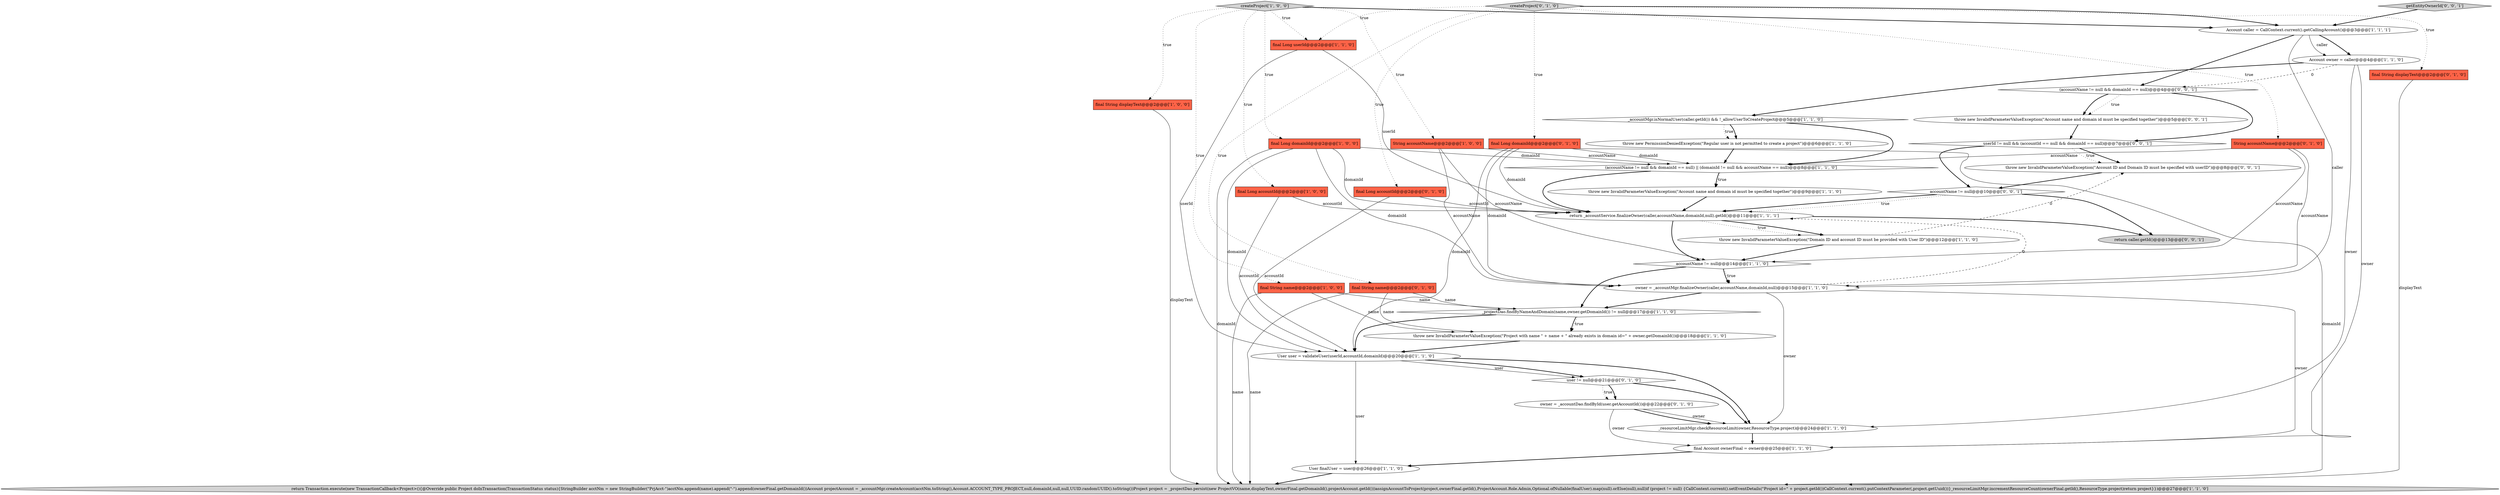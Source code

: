 digraph {
38 [style = filled, label = "throw new InvalidParameterValueException(\"Account ID and Domain ID must be specified with userID\")@@@8@@@['0', '0', '1']", fillcolor = white, shape = ellipse image = "AAA0AAABBB3BBB"];
15 [style = filled, label = "String accountName@@@2@@@['1', '0', '0']", fillcolor = tomato, shape = box image = "AAA0AAABBB1BBB"];
21 [style = filled, label = "throw new InvalidParameterValueException(\"Project with name \" + name + \" already exists in domain id=\" + owner.getDomainId())@@@18@@@['1', '1', '0']", fillcolor = white, shape = ellipse image = "AAA0AAABBB1BBB"];
34 [style = filled, label = "userId != null && (accountId == null && domainId == null)@@@7@@@['0', '0', '1']", fillcolor = white, shape = diamond image = "AAA0AAABBB3BBB"];
0 [style = filled, label = "owner = _accountMgr.finalizeOwner(caller,accountName,domainId,null)@@@15@@@['1', '1', '0']", fillcolor = white, shape = ellipse image = "AAA0AAABBB1BBB"];
22 [style = filled, label = "return Transaction.execute(new TransactionCallback<Project>(){@Override public Project doInTransaction(TransactionStatus status){StringBuilder acctNm = new StringBuilder(\"PrjAcct-\")acctNm.append(name).append(\"-\").append(ownerFinal.getDomainId())Account projectAccount = _accountMgr.createAccount(acctNm.toString(),Account.ACCOUNT_TYPE_PROJECT,null,domainId,null,null,UUID.randomUUID().toString())Project project = _projectDao.persist(new ProjectVO(name,displayText,ownerFinal.getDomainId(),projectAccount.getId()))assignAccountToProject(project,ownerFinal.getId(),ProjectAccount.Role.Admin,Optional.ofNullable(finalUser).map(null).orElse(null),null)if (project != null) {CallContext.current().setEventDetails(\"Project id=\" + project.getId())CallContext.current().putContextParameter(,project.getUuid())}_resourceLimitMgr.incrementResourceCount(ownerFinal.getId(),ResourceType.project)return project}})@@@27@@@['1', '1', '0']", fillcolor = lightgray, shape = ellipse image = "AAA0AAABBB1BBB"];
12 [style = filled, label = "final Account ownerFinal = owner@@@25@@@['1', '1', '0']", fillcolor = white, shape = ellipse image = "AAA0AAABBB1BBB"];
36 [style = filled, label = "getEntityOwnerId['0', '0', '1']", fillcolor = lightgray, shape = diamond image = "AAA0AAABBB3BBB"];
6 [style = filled, label = "Account caller = CallContext.current().getCallingAccount()@@@3@@@['1', '1', '1']", fillcolor = white, shape = ellipse image = "AAA0AAABBB1BBB"];
2 [style = filled, label = "final Long domainId@@@2@@@['1', '0', '0']", fillcolor = tomato, shape = box image = "AAA0AAABBB1BBB"];
10 [style = filled, label = "final Long accountId@@@2@@@['1', '0', '0']", fillcolor = tomato, shape = box image = "AAA0AAABBB1BBB"];
1 [style = filled, label = "accountName != null@@@14@@@['1', '1', '0']", fillcolor = white, shape = diamond image = "AAA0AAABBB1BBB"];
33 [style = filled, label = "accountName != null@@@10@@@['0', '0', '1']", fillcolor = white, shape = diamond image = "AAA0AAABBB3BBB"];
14 [style = filled, label = "throw new InvalidParameterValueException(\"Domain ID and account ID must be provided with User ID\")@@@12@@@['1', '1', '0']", fillcolor = white, shape = ellipse image = "AAA0AAABBB1BBB"];
17 [style = filled, label = "throw new InvalidParameterValueException(\"Account name and domain id must be specified together\")@@@9@@@['1', '1', '0']", fillcolor = white, shape = ellipse image = "AAA0AAABBB1BBB"];
8 [style = filled, label = "createProject['1', '0', '0']", fillcolor = lightgray, shape = diamond image = "AAA0AAABBB1BBB"];
4 [style = filled, label = "User user = validateUser(userId,accountId,domainId)@@@20@@@['1', '1', '0']", fillcolor = white, shape = ellipse image = "AAA0AAABBB1BBB"];
20 [style = filled, label = "return _accountService.finalizeOwner(caller,accountName,domainId,null).getId()@@@11@@@['1', '1', '1']", fillcolor = white, shape = ellipse image = "AAA0AAABBB1BBB"];
23 [style = filled, label = "(accountName != null && domainId == null) || (domainId != null && accountName == null)@@@8@@@['1', '1', '0']", fillcolor = white, shape = diamond image = "AAA0AAABBB1BBB"];
29 [style = filled, label = "String accountName@@@2@@@['0', '1', '0']", fillcolor = tomato, shape = box image = "AAA0AAABBB2BBB"];
18 [style = filled, label = "Account owner = caller@@@4@@@['1', '1', '0']", fillcolor = white, shape = ellipse image = "AAA0AAABBB1BBB"];
19 [style = filled, label = "final Long userId@@@2@@@['1', '1', '0']", fillcolor = tomato, shape = box image = "AAA0AAABBB1BBB"];
5 [style = filled, label = "_projectDao.findByNameAndDomain(name,owner.getDomainId()) != null@@@17@@@['1', '1', '0']", fillcolor = white, shape = diamond image = "AAA0AAABBB1BBB"];
26 [style = filled, label = "createProject['0', '1', '0']", fillcolor = lightgray, shape = diamond image = "AAA0AAABBB2BBB"];
31 [style = filled, label = "final Long accountId@@@2@@@['0', '1', '0']", fillcolor = tomato, shape = box image = "AAA0AAABBB2BBB"];
13 [style = filled, label = "final String name@@@2@@@['1', '0', '0']", fillcolor = tomato, shape = box image = "AAA0AAABBB1BBB"];
27 [style = filled, label = "final Long domainId@@@2@@@['0', '1', '0']", fillcolor = tomato, shape = box image = "AAA0AAABBB2BBB"];
16 [style = filled, label = "User finalUser = user@@@26@@@['1', '1', '0']", fillcolor = white, shape = ellipse image = "AAA0AAABBB1BBB"];
25 [style = filled, label = "user != null@@@21@@@['0', '1', '0']", fillcolor = white, shape = diamond image = "AAA1AAABBB2BBB"];
30 [style = filled, label = "owner = _accountDao.findById(user.getAccountId())@@@22@@@['0', '1', '0']", fillcolor = white, shape = ellipse image = "AAA1AAABBB2BBB"];
37 [style = filled, label = "return caller.getId()@@@13@@@['0', '0', '1']", fillcolor = lightgray, shape = ellipse image = "AAA0AAABBB3BBB"];
32 [style = filled, label = "throw new InvalidParameterValueException(\"Account name and domain id must be specified together\")@@@5@@@['0', '0', '1']", fillcolor = white, shape = ellipse image = "AAA0AAABBB3BBB"];
28 [style = filled, label = "final String name@@@2@@@['0', '1', '0']", fillcolor = tomato, shape = box image = "AAA0AAABBB2BBB"];
7 [style = filled, label = "throw new PermissionDeniedException(\"Regular user is not permitted to create a project\")@@@6@@@['1', '1', '0']", fillcolor = white, shape = ellipse image = "AAA0AAABBB1BBB"];
9 [style = filled, label = "final String displayText@@@2@@@['1', '0', '0']", fillcolor = tomato, shape = box image = "AAA0AAABBB1BBB"];
11 [style = filled, label = "_accountMgr.isNormalUser(caller.getId()) && !_allowUserToCreateProject@@@5@@@['1', '1', '0']", fillcolor = white, shape = diamond image = "AAA0AAABBB1BBB"];
24 [style = filled, label = "final String displayText@@@2@@@['0', '1', '0']", fillcolor = tomato, shape = box image = "AAA0AAABBB2BBB"];
3 [style = filled, label = "_resourceLimitMgr.checkResourceLimit(owner,ResourceType.project)@@@24@@@['1', '1', '0']", fillcolor = white, shape = ellipse image = "AAA0AAABBB1BBB"];
35 [style = filled, label = "(accountName != null && domainId == null)@@@4@@@['0', '0', '1']", fillcolor = white, shape = diamond image = "AAA0AAABBB3BBB"];
25->30 [style = dotted, label="true"];
7->23 [style = bold, label=""];
2->22 [style = solid, label="domainId"];
4->25 [style = solid, label="user"];
20->37 [style = bold, label=""];
25->3 [style = bold, label=""];
4->16 [style = solid, label="user"];
1->0 [style = dotted, label="true"];
27->22 [style = solid, label="domainId"];
29->0 [style = solid, label="accountName"];
30->3 [style = solid, label="owner"];
35->32 [style = dotted, label="true"];
0->20 [style = dashed, label="0"];
20->1 [style = bold, label=""];
35->32 [style = bold, label=""];
0->12 [style = solid, label="owner"];
8->19 [style = dotted, label="true"];
12->16 [style = bold, label=""];
34->38 [style = bold, label=""];
8->15 [style = dotted, label="true"];
23->17 [style = dotted, label="true"];
28->22 [style = solid, label="name"];
11->23 [style = bold, label=""];
19->20 [style = solid, label="userId"];
26->19 [style = dotted, label="true"];
21->4 [style = bold, label=""];
35->34 [style = bold, label=""];
27->0 [style = solid, label="domainId"];
4->3 [style = bold, label=""];
19->4 [style = solid, label="userId"];
15->1 [style = solid, label="accountName"];
2->4 [style = solid, label="domainId"];
20->14 [style = dotted, label="true"];
8->13 [style = dotted, label="true"];
1->5 [style = bold, label=""];
10->4 [style = solid, label="accountId"];
33->20 [style = dotted, label="true"];
18->12 [style = solid, label="owner"];
36->6 [style = bold, label=""];
5->21 [style = dotted, label="true"];
6->0 [style = solid, label="caller"];
9->22 [style = solid, label="displayText"];
33->20 [style = bold, label=""];
33->37 [style = bold, label=""];
32->34 [style = bold, label=""];
38->33 [style = bold, label=""];
1->0 [style = bold, label=""];
8->10 [style = dotted, label="true"];
18->3 [style = solid, label="owner"];
6->18 [style = bold, label=""];
18->35 [style = dashed, label="0"];
4->25 [style = bold, label=""];
31->4 [style = solid, label="accountId"];
27->20 [style = solid, label="domainId"];
0->3 [style = solid, label="owner"];
34->33 [style = bold, label=""];
2->20 [style = solid, label="domainId"];
11->7 [style = dotted, label="true"];
8->2 [style = dotted, label="true"];
16->22 [style = bold, label=""];
8->6 [style = bold, label=""];
17->20 [style = bold, label=""];
29->23 [style = solid, label="accountName"];
5->4 [style = bold, label=""];
2->23 [style = solid, label="domainId"];
6->18 [style = solid, label="caller"];
15->23 [style = solid, label="accountName"];
26->24 [style = dotted, label="true"];
5->21 [style = bold, label=""];
27->4 [style = solid, label="domainId"];
3->12 [style = bold, label=""];
23->20 [style = bold, label=""];
13->22 [style = solid, label="name"];
15->0 [style = solid, label="accountName"];
31->20 [style = solid, label="accountId"];
23->17 [style = bold, label=""];
18->11 [style = bold, label=""];
28->5 [style = solid, label="name"];
14->38 [style = dashed, label="0"];
29->1 [style = solid, label="accountName"];
26->29 [style = dotted, label="true"];
34->38 [style = dotted, label="true"];
26->6 [style = bold, label=""];
10->20 [style = solid, label="accountId"];
13->5 [style = solid, label="name"];
26->28 [style = dotted, label="true"];
13->21 [style = solid, label="name"];
28->21 [style = solid, label="name"];
11->7 [style = bold, label=""];
24->22 [style = solid, label="displayText"];
14->1 [style = bold, label=""];
27->23 [style = solid, label="domainId"];
30->12 [style = solid, label="owner"];
30->3 [style = bold, label=""];
26->27 [style = dotted, label="true"];
0->5 [style = bold, label=""];
6->35 [style = bold, label=""];
20->14 [style = bold, label=""];
2->0 [style = solid, label="domainId"];
25->30 [style = bold, label=""];
26->31 [style = dotted, label="true"];
8->9 [style = dotted, label="true"];
}
